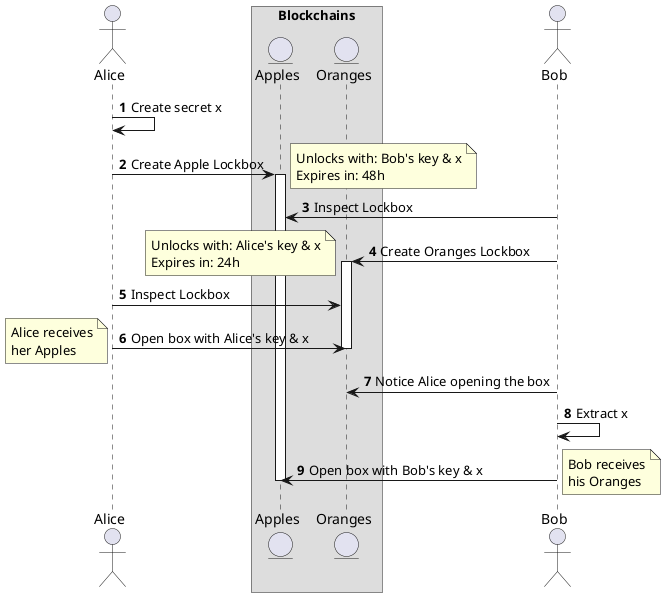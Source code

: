 @startuml
actor Alice
box "Blockchains"
entity "Apples"
entity "Oranges"
end box
actor Bob

autonumber
Alice -> Alice: Create secret x
Alice -> Apples: Create Apple Lockbox
note right: Unlocks with: Bob's key & x\nExpires in: 48h
activate Apples
Bob -> Apples: Inspect Lockbox
Bob -> Oranges: Create Oranges Lockbox
note left: Unlocks with: Alice's key & x\nExpires in: 24h
activate Oranges
Alice -> Oranges: Inspect Lockbox
Alice -> Oranges: Open box with Alice's key & x
deactivate Oranges
note left: Alice receives\nher Apples
Bob -> Oranges: Notice Alice opening the box
Bob -> Bob: Extract x
Bob -> Apples: Open box with Bob's key & x
note right: Bob receives\nhis Oranges
deactivate Apples
@enduml